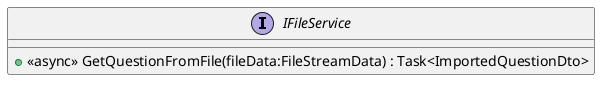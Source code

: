 @startuml
interface IFileService {
    + <<async>> GetQuestionFromFile(fileData:FileStreamData) : Task<ImportedQuestionDto>
}
@enduml